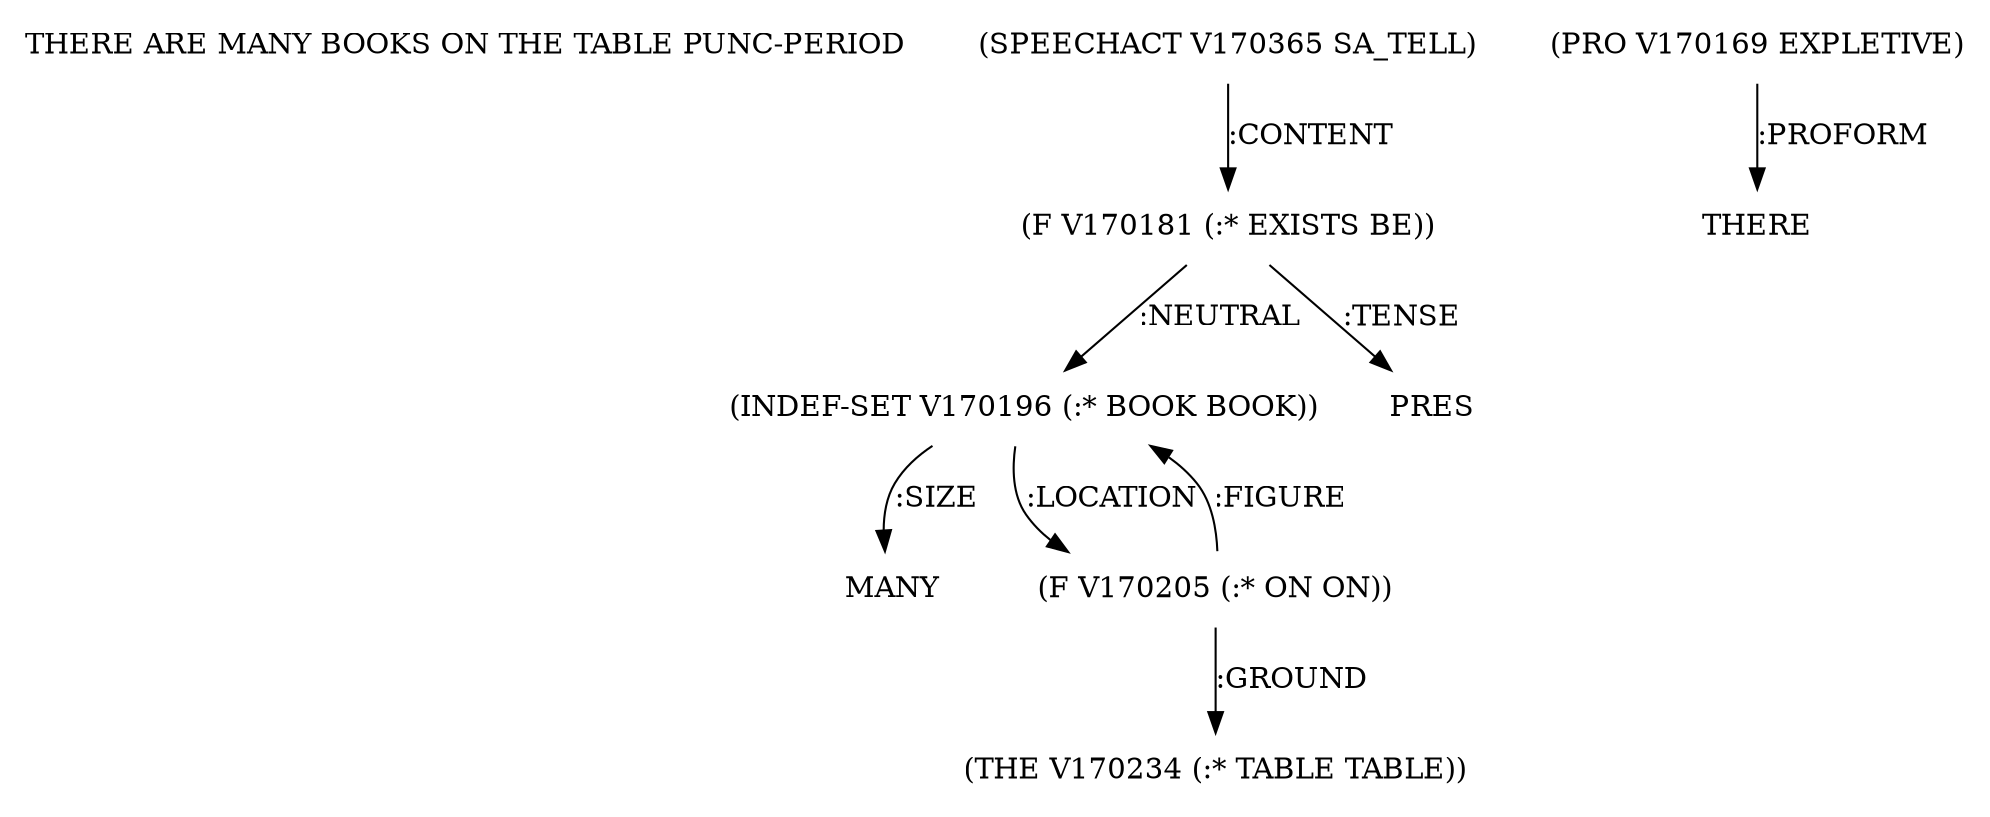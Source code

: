 digraph Terms {
  node [shape=none]
  "THERE ARE MANY BOOKS ON THE TABLE PUNC-PERIOD"
  "V170365" [label="(SPEECHACT V170365 SA_TELL)"]
  "V170365" -> "V170181" [label=":CONTENT"]
  "V170181" [label="(F V170181 (:* EXISTS BE))"]
  "V170181" -> "V170196" [label=":NEUTRAL"]
  "V170181" -> "NT170586" [label=":TENSE"]
  "NT170586" [label="PRES"]
  "V170169" [label="(PRO V170169 EXPLETIVE)"]
  "V170169" -> "NT170587" [label=":PROFORM"]
  "NT170587" [label="THERE"]
  "V170196" [label="(INDEF-SET V170196 (:* BOOK BOOK))"]
  "V170196" -> "NT170588" [label=":SIZE"]
  "NT170588" [label="MANY"]
  "V170196" -> "V170205" [label=":LOCATION"]
  "V170205" [label="(F V170205 (:* ON ON))"]
  "V170205" -> "V170234" [label=":GROUND"]
  "V170205" -> "V170196" [label=":FIGURE"]
  "V170234" [label="(THE V170234 (:* TABLE TABLE))"]
}
